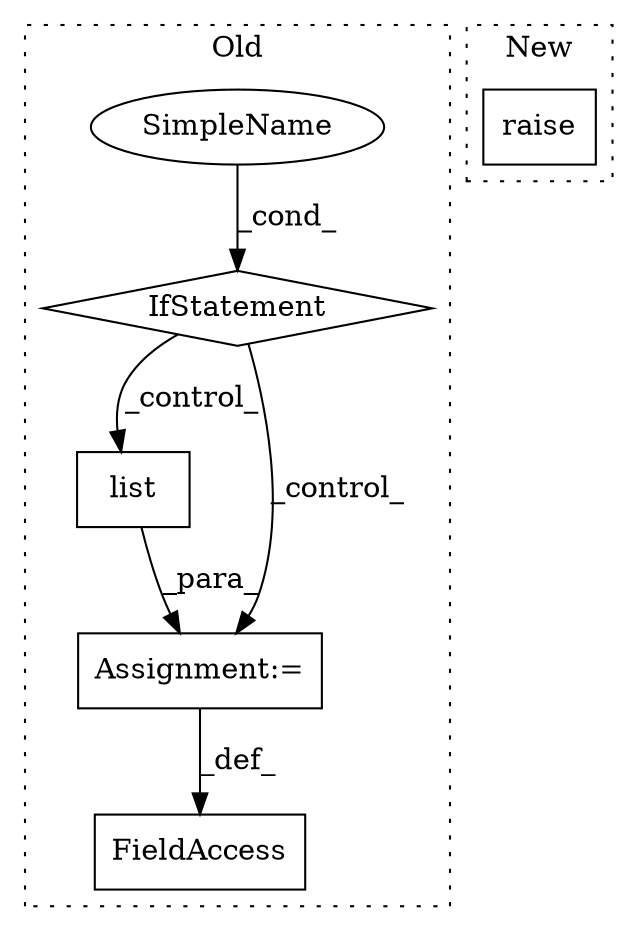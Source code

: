 digraph G {
subgraph cluster0 {
1 [label="list" a="32" s="3791,3817" l="5,1" shape="box"];
3 [label="Assignment:=" a="7" s="3790" l="1" shape="box"];
4 [label="FieldAccess" a="22" s="3778" l="12" shape="box"];
5 [label="SimpleName" a="42" s="" l="" shape="ellipse"];
6 [label="IfStatement" a="25" s="3743,3768" l="4,2" shape="diamond"];
label = "Old";
style="dotted";
}
subgraph cluster1 {
2 [label="raise" a="32" s="3027,3053" l="6,1" shape="box"];
label = "New";
style="dotted";
}
1 -> 3 [label="_para_"];
3 -> 4 [label="_def_"];
5 -> 6 [label="_cond_"];
6 -> 1 [label="_control_"];
6 -> 3 [label="_control_"];
}